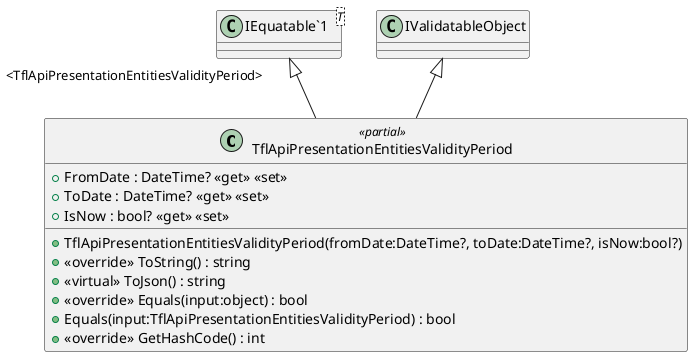 @startuml
class TflApiPresentationEntitiesValidityPeriod <<partial>> {
    + TflApiPresentationEntitiesValidityPeriod(fromDate:DateTime?, toDate:DateTime?, isNow:bool?)
    + FromDate : DateTime? <<get>> <<set>>
    + ToDate : DateTime? <<get>> <<set>>
    + IsNow : bool? <<get>> <<set>>
    + <<override>> ToString() : string
    + <<virtual>> ToJson() : string
    + <<override>> Equals(input:object) : bool
    + Equals(input:TflApiPresentationEntitiesValidityPeriod) : bool
    + <<override>> GetHashCode() : int
}
class "IEquatable`1"<T> {
}
"IEquatable`1" "<TflApiPresentationEntitiesValidityPeriod>" <|-- TflApiPresentationEntitiesValidityPeriod
IValidatableObject <|-- TflApiPresentationEntitiesValidityPeriod
@enduml
